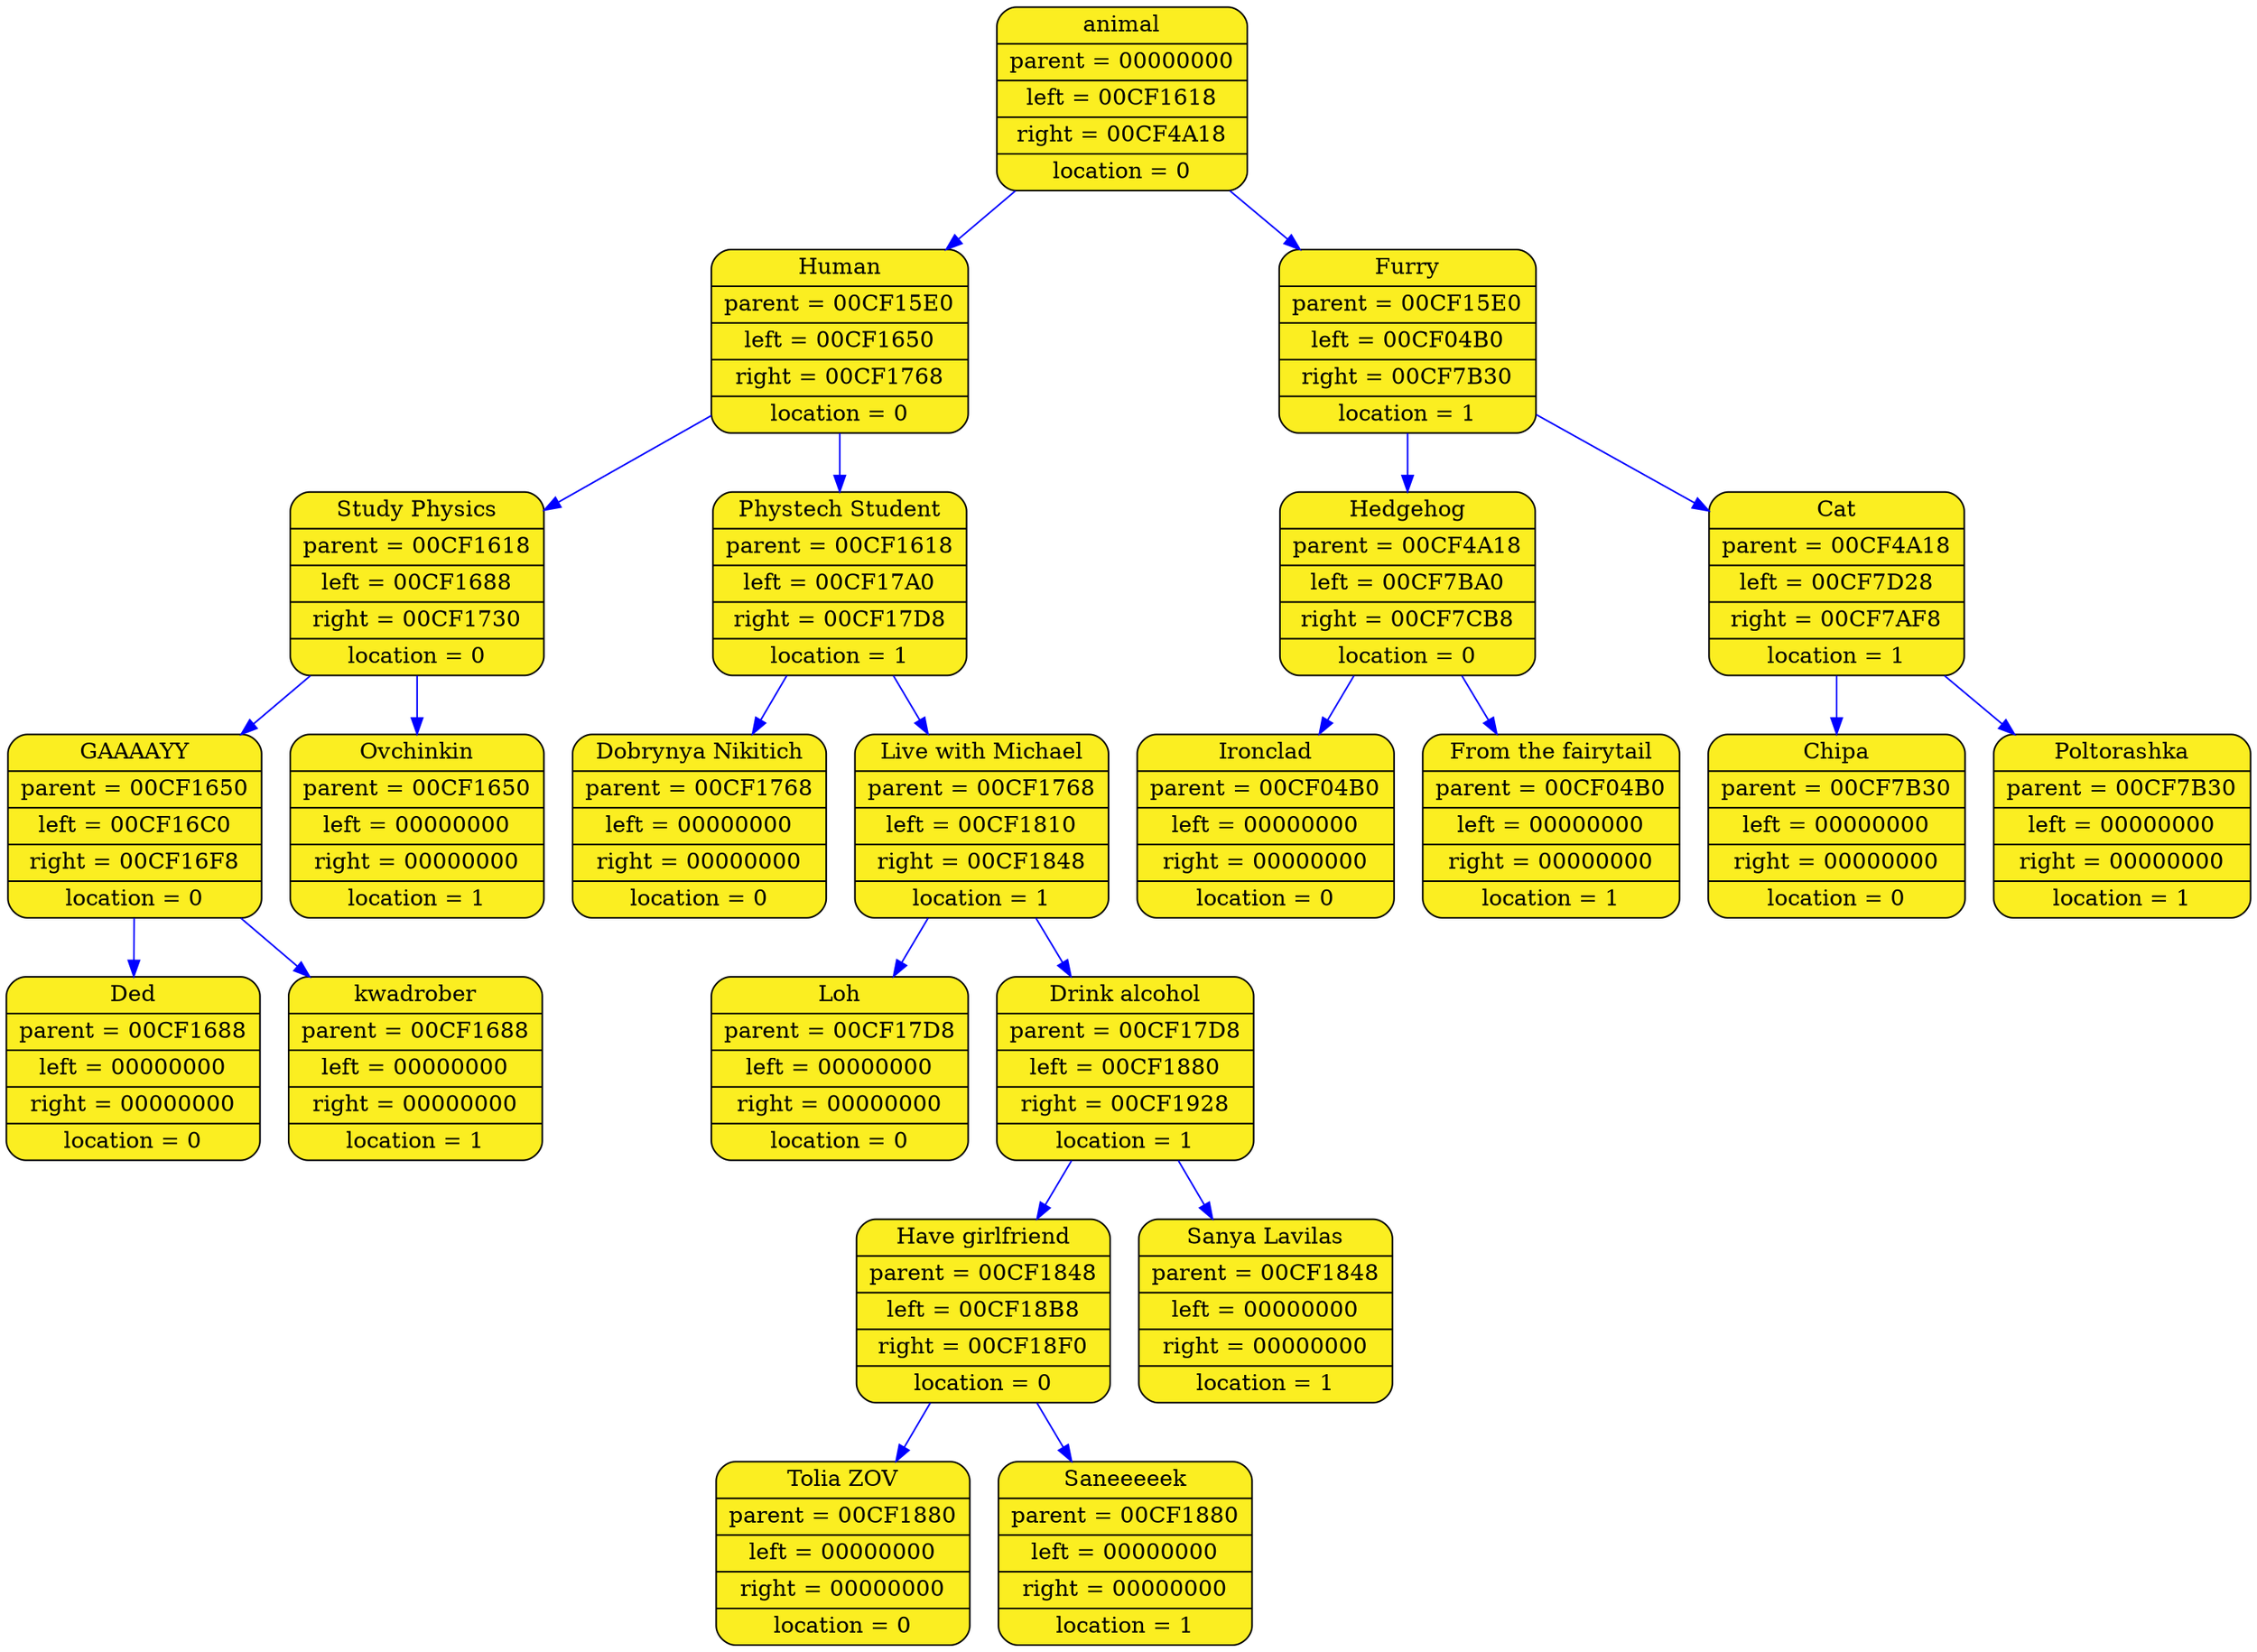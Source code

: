 digraph list
{
rankdir=HR;
	13571556 [shape = Mrecord; style = filled; fillcolor="#FBEE21"; color = "#000000"; fontcolor = "#000000"; label = "{ animal| parent = 00000000| left = 00CF1618| right = 00CF4A18| location = 0}"];
	13571612 [shape = Mrecord; style = filled; fillcolor="#FBEE21"; color = "#000000"; fontcolor = "#000000"; label = "{ Human| parent = 00CF15E0| left = 00CF1650| right = 00CF1768| location = 0}"];
	13571556 -> 13571612 [color="blue"]
	13571668 [shape = Mrecord; style = filled; fillcolor="#FBEE21"; color = "#000000"; fontcolor = "#000000"; label = "{ Study Physics| parent = 00CF1618| left = 00CF1688| right = 00CF1730| location = 0}"];
	13571612 -> 13571668 [color="blue"]
	13571724 [shape = Mrecord; style = filled; fillcolor="#FBEE21"; color = "#000000"; fontcolor = "#000000"; label = "{ GAAAAYY| parent = 00CF1650| left = 00CF16C0| right = 00CF16F8| location = 0}"];
	13571668 -> 13571724 [color="blue"]
	13571780 [shape = Mrecord; style = filled; fillcolor="#FBEE21"; color = "#000000"; fontcolor = "#000000"; label = "{ Ded| parent = 00CF1688| left = 00000000| right = 00000000| location = 0}"];
	13571724 -> 13571780 [color="blue"]
	13571836 [shape = Mrecord; style = filled; fillcolor="#FBEE21"; color = "#000000"; fontcolor = "#000000"; label = "{ kwadrober| parent = 00CF1688| left = 00000000| right = 00000000| location = 1}"];
	13571724 -> 13571836 [color="blue"]
	13571892 [shape = Mrecord; style = filled; fillcolor="#FBEE21"; color = "#000000"; fontcolor = "#000000"; label = "{ Ovchinkin| parent = 00CF1650| left = 00000000| right = 00000000| location = 1}"];
	13571668 -> 13571892 [color="blue"]
	13571948 [shape = Mrecord; style = filled; fillcolor="#FBEE21"; color = "#000000"; fontcolor = "#000000"; label = "{ Phystech Student| parent = 00CF1618| left = 00CF17A0| right = 00CF17D8| location = 1}"];
	13571612 -> 13571948 [color="blue"]
	13572004 [shape = Mrecord; style = filled; fillcolor="#FBEE21"; color = "#000000"; fontcolor = "#000000"; label = "{ Dobrynya Nikitich| parent = 00CF1768| left = 00000000| right = 00000000| location = 0}"];
	13571948 -> 13572004 [color="blue"]
	13572060 [shape = Mrecord; style = filled; fillcolor="#FBEE21"; color = "#000000"; fontcolor = "#000000"; label = "{ Live with Michael| parent = 00CF1768| left = 00CF1810| right = 00CF1848| location = 1}"];
	13571948 -> 13572060 [color="blue"]
	13572116 [shape = Mrecord; style = filled; fillcolor="#FBEE21"; color = "#000000"; fontcolor = "#000000"; label = "{ Loh| parent = 00CF17D8| left = 00000000| right = 00000000| location = 0}"];
	13572060 -> 13572116 [color="blue"]
	13572172 [shape = Mrecord; style = filled; fillcolor="#FBEE21"; color = "#000000"; fontcolor = "#000000"; label = "{ Drink alcohol| parent = 00CF17D8| left = 00CF1880| right = 00CF1928| location = 1}"];
	13572060 -> 13572172 [color="blue"]
	13572228 [shape = Mrecord; style = filled; fillcolor="#FBEE21"; color = "#000000"; fontcolor = "#000000"; label = "{ Have girlfriend| parent = 00CF1848| left = 00CF18B8| right = 00CF18F0| location = 0}"];
	13572172 -> 13572228 [color="blue"]
	13572284 [shape = Mrecord; style = filled; fillcolor="#FBEE21"; color = "#000000"; fontcolor = "#000000"; label = "{ Tolia ZOV| parent = 00CF1880| left = 00000000| right = 00000000| location = 0}"];
	13572228 -> 13572284 [color="blue"]
	13572340 [shape = Mrecord; style = filled; fillcolor="#FBEE21"; color = "#000000"; fontcolor = "#000000"; label = "{ Saneeeeek| parent = 00CF1880| left = 00000000| right = 00000000| location = 1}"];
	13572228 -> 13572340 [color="blue"]
	13572396 [shape = Mrecord; style = filled; fillcolor="#FBEE21"; color = "#000000"; fontcolor = "#000000"; label = "{ Sanya Lavilas| parent = 00CF1848| left = 00000000| right = 00000000| location = 1}"];
	13572172 -> 13572396 [color="blue"]
	13584924 [shape = Mrecord; style = filled; fillcolor="#FBEE21"; color = "#000000"; fontcolor = "#000000"; label = "{ Furry| parent = 00CF15E0| left = 00CF04B0| right = 00CF7B30| location = 1}"];
	13571556 -> 13584924 [color="blue"]
	13567156 [shape = Mrecord; style = filled; fillcolor="#FBEE21"; color = "#000000"; fontcolor = "#000000"; label = "{ Hedgehog| parent = 00CF4A18| left = 00CF7BA0| right = 00CF7CB8| location = 0}"];
	13584924 -> 13567156 [color="blue"]
	13597604 [shape = Mrecord; style = filled; fillcolor="#FBEE21"; color = "#000000"; fontcolor = "#000000"; label = "{ Ironclad| parent = 00CF04B0| left = 00000000| right = 00000000| location = 0}"];
	13567156 -> 13597604 [color="blue"]
	13597884 [shape = Mrecord; style = filled; fillcolor="#FBEE21"; color = "#000000"; fontcolor = "#000000"; label = "{ From the fairytail| parent = 00CF04B0| left = 00000000| right = 00000000| location = 1}"];
	13567156 -> 13597884 [color="blue"]
	13597492 [shape = Mrecord; style = filled; fillcolor="#FBEE21"; color = "#000000"; fontcolor = "#000000"; label = "{ Cat| parent = 00CF4A18| left = 00CF7D28| right = 00CF7AF8| location = 1}"];
	13584924 -> 13597492 [color="blue"]
	13597996 [shape = Mrecord; style = filled; fillcolor="#FBEE21"; color = "#000000"; fontcolor = "#000000"; label = "{ Chipa| parent = 00CF7B30| left = 00000000| right = 00000000| location = 0}"];
	13597492 -> 13597996 [color="blue"]
	13597436 [shape = Mrecord; style = filled; fillcolor="#FBEE21"; color = "#000000"; fontcolor = "#000000"; label = "{ Poltorashka| parent = 00CF7B30| left = 00000000| right = 00000000| location = 1}"];
	13597492 -> 13597436 [color="blue"]
	}